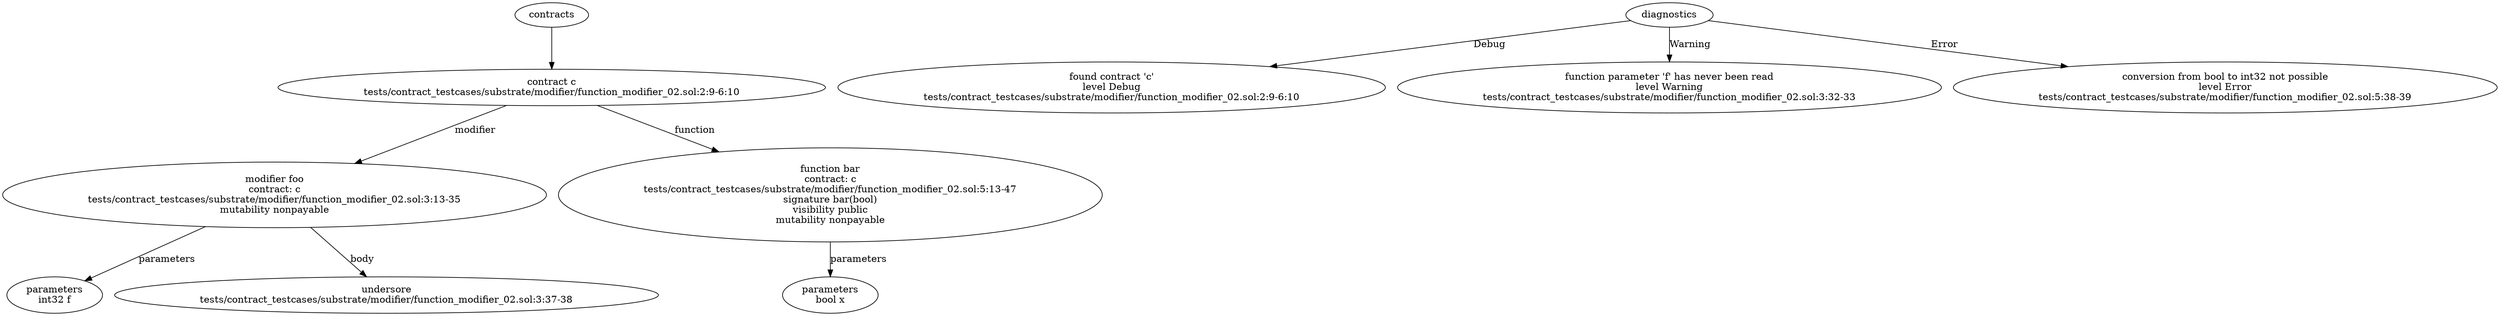 strict digraph "tests/contract_testcases/substrate/modifier/function_modifier_02.sol" {
	contract [label="contract c\ntests/contract_testcases/substrate/modifier/function_modifier_02.sol:2:9-6:10"]
	foo [label="modifier foo\ncontract: c\ntests/contract_testcases/substrate/modifier/function_modifier_02.sol:3:13-35\nmutability nonpayable"]
	parameters [label="parameters\nint32 f"]
	underscore [label="undersore\ntests/contract_testcases/substrate/modifier/function_modifier_02.sol:3:37-38"]
	bar [label="function bar\ncontract: c\ntests/contract_testcases/substrate/modifier/function_modifier_02.sol:5:13-47\nsignature bar(bool)\nvisibility public\nmutability nonpayable"]
	parameters_6 [label="parameters\nbool x"]
	diagnostic [label="found contract 'c'\nlevel Debug\ntests/contract_testcases/substrate/modifier/function_modifier_02.sol:2:9-6:10"]
	diagnostic_9 [label="function parameter 'f' has never been read\nlevel Warning\ntests/contract_testcases/substrate/modifier/function_modifier_02.sol:3:32-33"]
	diagnostic_10 [label="conversion from bool to int32 not possible\nlevel Error\ntests/contract_testcases/substrate/modifier/function_modifier_02.sol:5:38-39"]
	contracts -> contract
	contract -> foo [label="modifier"]
	foo -> parameters [label="parameters"]
	foo -> underscore [label="body"]
	contract -> bar [label="function"]
	bar -> parameters_6 [label="parameters"]
	diagnostics -> diagnostic [label="Debug"]
	diagnostics -> diagnostic_9 [label="Warning"]
	diagnostics -> diagnostic_10 [label="Error"]
}
